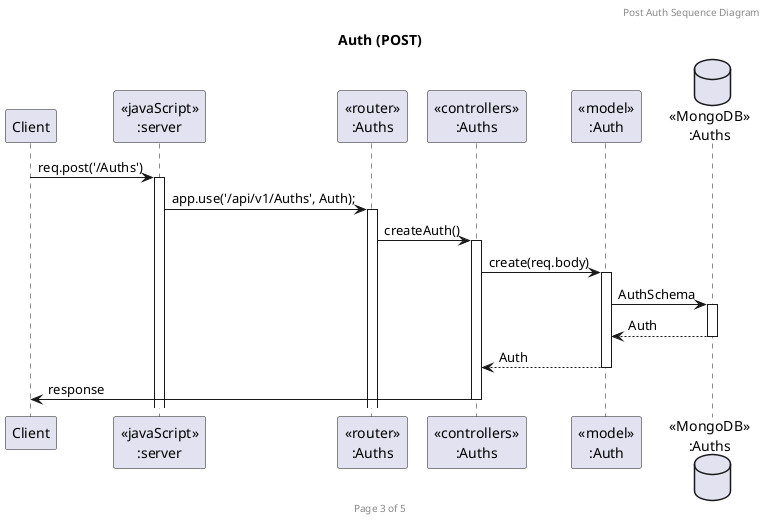 @startuml Auth (POST)

header Post Auth Sequence Diagram
footer Page 3 of 5
title "Auth (POST)"

participant "Client" as client
participant "<<javaScript>>\n:server" as server
participant "<<router>>\n:Auths" as routerAuths
participant "<<controllers>>\n:Auths" as controllersAuths
participant "<<model>>\n:Auth" as modelAuths
database "<<MongoDB>>\n:Auths" as AuthDatabase

client->server ++:req.post('/Auths')
server->routerAuths ++:app.use('/api/v1/Auths', Auth);
routerAuths -> controllersAuths ++:createAuth()
controllersAuths->modelAuths ++:create(req.body)
modelAuths ->AuthDatabase ++: AuthSchema
AuthDatabase --> modelAuths --: Auth
controllersAuths <-- modelAuths --:Auth
controllersAuths->client --:response

@enduml